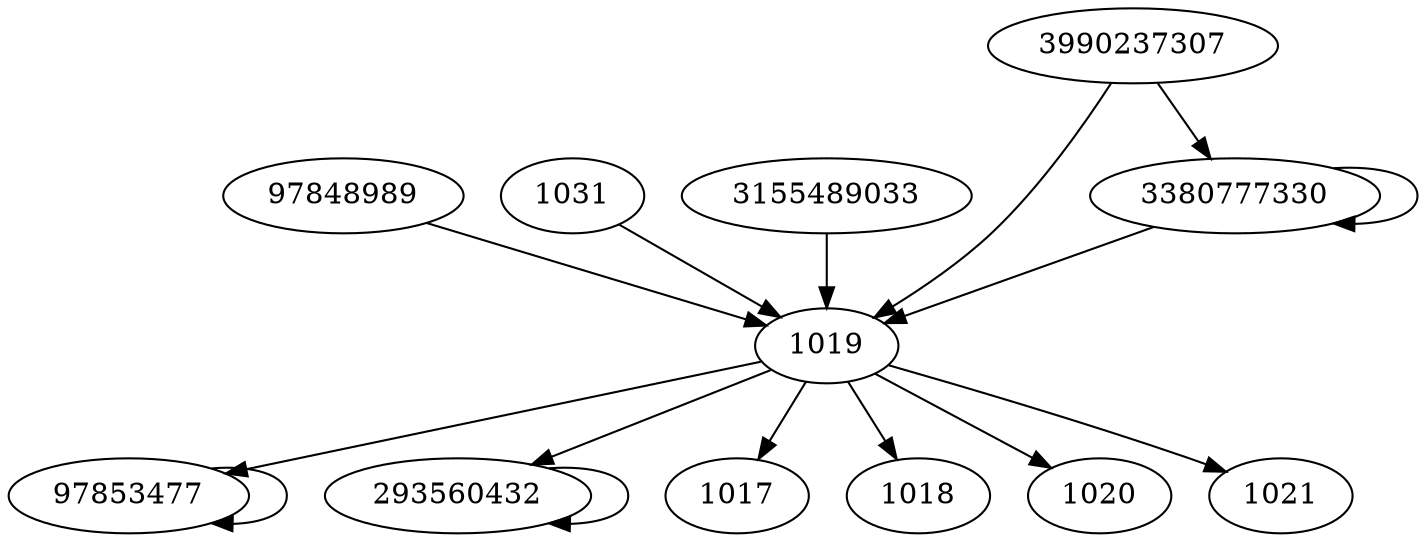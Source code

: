 digraph  {
97853477;
97848989;
1031;
1019;
3155489033;
293560432;
3380777330;
1017;
1018;
3990237307;
1020;
1021;
97853477 -> 97853477;
97848989 -> 1019;
1031 -> 1019;
1019 -> 97853477;
1019 -> 293560432;
1019 -> 1020;
1019 -> 1021;
1019 -> 1018;
1019 -> 1017;
3155489033 -> 1019;
293560432 -> 293560432;
3380777330 -> 1019;
3380777330 -> 3380777330;
3990237307 -> 1019;
3990237307 -> 3380777330;
}

